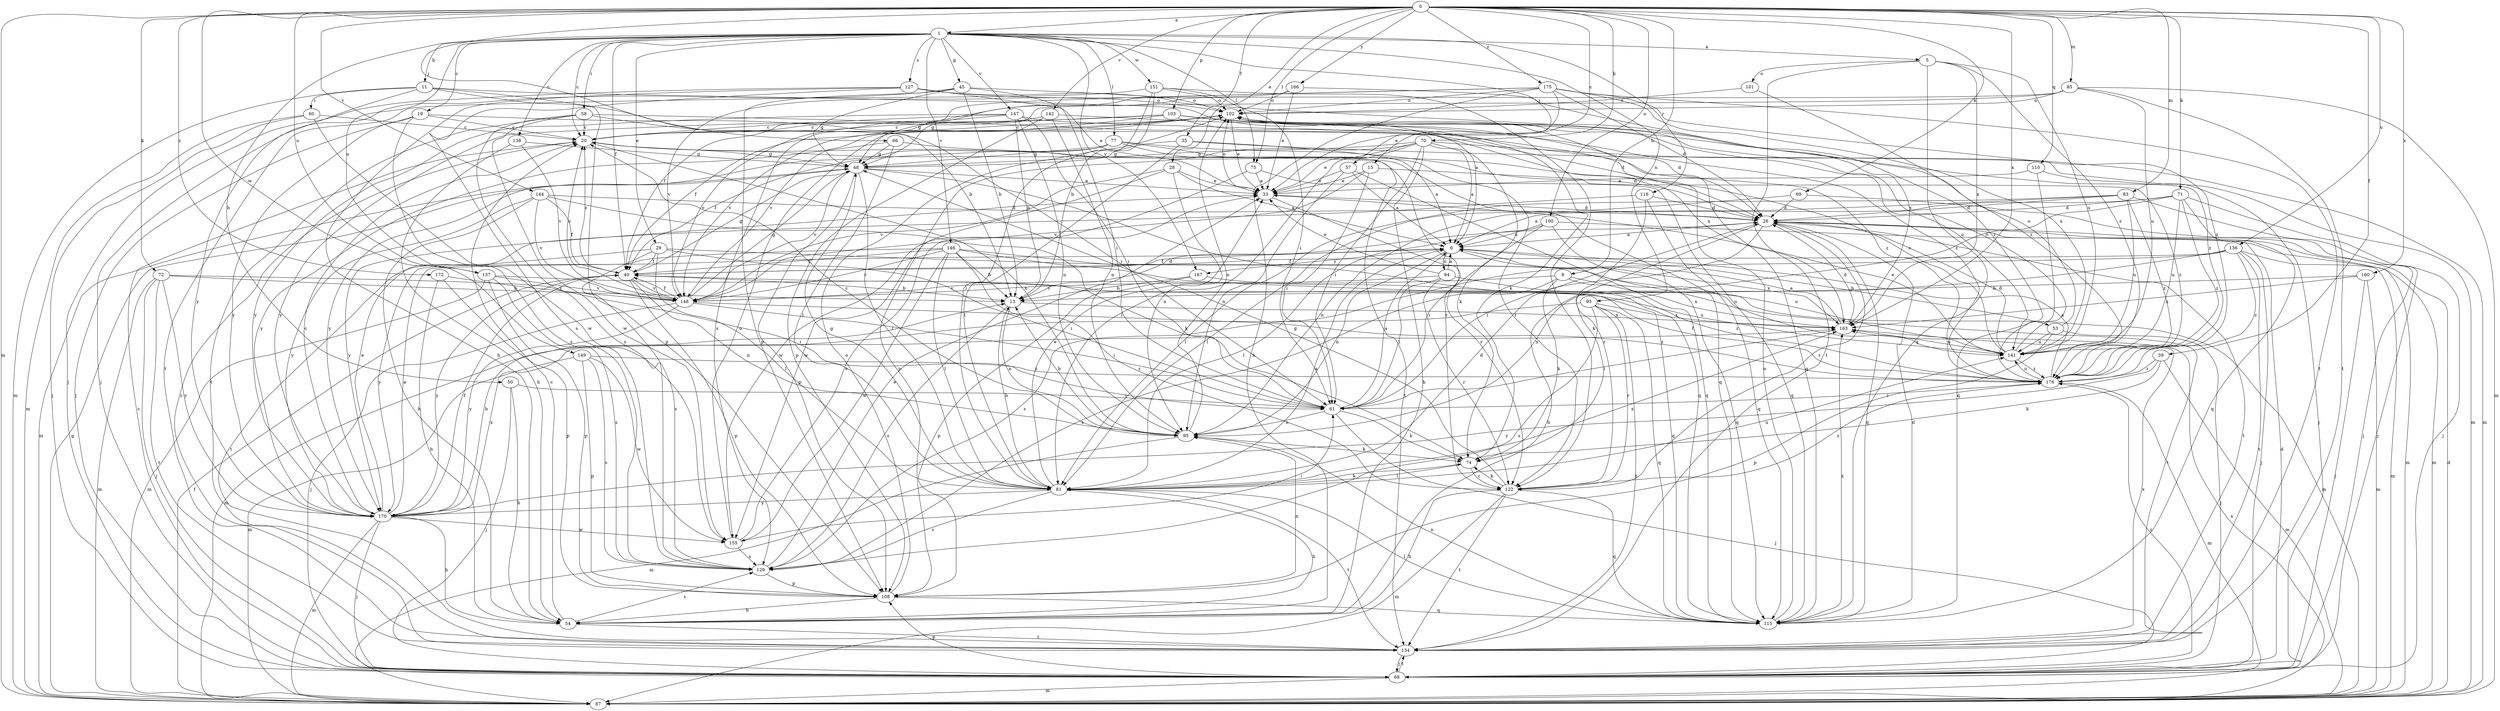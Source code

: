 strict digraph  {
0;
1;
5;
6;
8;
11;
13;
15;
19;
20;
26;
28;
29;
33;
35;
39;
40;
45;
48;
50;
53;
54;
57;
58;
60;
61;
66;
68;
69;
70;
71;
72;
74;
75;
77;
81;
83;
85;
87;
93;
94;
95;
100;
101;
102;
103;
108;
110;
115;
116;
122;
127;
129;
134;
136;
137;
138;
141;
142;
144;
146;
147;
148;
149;
151;
155;
160;
163;
166;
167;
170;
172;
175;
176;
0 -> 1  [label=a];
0 -> 8  [label=b];
0 -> 15  [label=c];
0 -> 28  [label=e];
0 -> 35  [label=f];
0 -> 39  [label=f];
0 -> 66  [label=j];
0 -> 69  [label=k];
0 -> 70  [label=k];
0 -> 71  [label=k];
0 -> 72  [label=k];
0 -> 75  [label=l];
0 -> 83  [label=m];
0 -> 85  [label=m];
0 -> 87  [label=m];
0 -> 100  [label=o];
0 -> 103  [label=p];
0 -> 110  [label=q];
0 -> 136  [label=u];
0 -> 137  [label=u];
0 -> 142  [label=v];
0 -> 144  [label=v];
0 -> 149  [label=w];
0 -> 160  [label=x];
0 -> 163  [label=x];
0 -> 166  [label=y];
0 -> 172  [label=z];
0 -> 175  [label=z];
1 -> 5  [label=a];
1 -> 11  [label=b];
1 -> 19  [label=c];
1 -> 20  [label=c];
1 -> 29  [label=e];
1 -> 40  [label=f];
1 -> 45  [label=g];
1 -> 50  [label=h];
1 -> 57  [label=i];
1 -> 58  [label=i];
1 -> 75  [label=l];
1 -> 77  [label=l];
1 -> 93  [label=n];
1 -> 116  [label=r];
1 -> 127  [label=s];
1 -> 137  [label=u];
1 -> 138  [label=u];
1 -> 146  [label=v];
1 -> 147  [label=v];
1 -> 151  [label=w];
1 -> 167  [label=y];
5 -> 101  [label=o];
5 -> 115  [label=q];
5 -> 134  [label=t];
5 -> 141  [label=u];
5 -> 163  [label=x];
5 -> 176  [label=z];
6 -> 40  [label=f];
6 -> 53  [label=h];
6 -> 94  [label=n];
6 -> 95  [label=n];
6 -> 163  [label=x];
6 -> 167  [label=y];
8 -> 74  [label=k];
8 -> 129  [label=s];
8 -> 134  [label=t];
8 -> 148  [label=v];
8 -> 163  [label=x];
11 -> 6  [label=a];
11 -> 13  [label=b];
11 -> 60  [label=i];
11 -> 87  [label=m];
11 -> 108  [label=p];
11 -> 170  [label=y];
13 -> 26  [label=d];
13 -> 95  [label=n];
13 -> 129  [label=s];
13 -> 163  [label=x];
15 -> 33  [label=e];
15 -> 61  [label=i];
15 -> 148  [label=v];
15 -> 176  [label=z];
19 -> 20  [label=c];
19 -> 26  [label=d];
19 -> 68  [label=j];
19 -> 129  [label=s];
19 -> 170  [label=y];
20 -> 48  [label=g];
20 -> 95  [label=n];
20 -> 122  [label=r];
26 -> 6  [label=a];
26 -> 54  [label=h];
26 -> 61  [label=i];
26 -> 87  [label=m];
26 -> 115  [label=q];
26 -> 122  [label=r];
26 -> 134  [label=t];
28 -> 6  [label=a];
28 -> 33  [label=e];
28 -> 95  [label=n];
28 -> 148  [label=v];
28 -> 155  [label=w];
29 -> 40  [label=f];
29 -> 61  [label=i];
29 -> 81  [label=l];
29 -> 129  [label=s];
29 -> 134  [label=t];
29 -> 141  [label=u];
33 -> 26  [label=d];
33 -> 102  [label=o];
33 -> 122  [label=r];
35 -> 6  [label=a];
35 -> 48  [label=g];
35 -> 81  [label=l];
35 -> 87  [label=m];
39 -> 74  [label=k];
39 -> 87  [label=m];
39 -> 170  [label=y];
39 -> 176  [label=z];
40 -> 13  [label=b];
40 -> 20  [label=c];
40 -> 48  [label=g];
40 -> 95  [label=n];
40 -> 108  [label=p];
40 -> 148  [label=v];
40 -> 170  [label=y];
45 -> 13  [label=b];
45 -> 48  [label=g];
45 -> 61  [label=i];
45 -> 68  [label=j];
45 -> 102  [label=o];
45 -> 108  [label=p];
48 -> 33  [label=e];
48 -> 81  [label=l];
48 -> 87  [label=m];
48 -> 108  [label=p];
48 -> 115  [label=q];
48 -> 148  [label=v];
50 -> 54  [label=h];
50 -> 61  [label=i];
50 -> 68  [label=j];
53 -> 68  [label=j];
53 -> 102  [label=o];
53 -> 108  [label=p];
53 -> 141  [label=u];
54 -> 20  [label=c];
54 -> 129  [label=s];
54 -> 134  [label=t];
57 -> 6  [label=a];
57 -> 33  [label=e];
57 -> 95  [label=n];
57 -> 115  [label=q];
58 -> 20  [label=c];
58 -> 61  [label=i];
58 -> 129  [label=s];
58 -> 134  [label=t];
58 -> 155  [label=w];
58 -> 163  [label=x];
60 -> 20  [label=c];
60 -> 68  [label=j];
60 -> 87  [label=m];
60 -> 155  [label=w];
61 -> 6  [label=a];
61 -> 68  [label=j];
61 -> 74  [label=k];
61 -> 95  [label=n];
66 -> 48  [label=g];
66 -> 81  [label=l];
66 -> 115  [label=q];
66 -> 170  [label=y];
68 -> 20  [label=c];
68 -> 26  [label=d];
68 -> 87  [label=m];
68 -> 108  [label=p];
68 -> 134  [label=t];
68 -> 176  [label=z];
69 -> 26  [label=d];
69 -> 68  [label=j];
69 -> 81  [label=l];
70 -> 6  [label=a];
70 -> 33  [label=e];
70 -> 48  [label=g];
70 -> 54  [label=h];
70 -> 61  [label=i];
70 -> 74  [label=k];
70 -> 81  [label=l];
70 -> 87  [label=m];
70 -> 108  [label=p];
71 -> 6  [label=a];
71 -> 26  [label=d];
71 -> 68  [label=j];
71 -> 74  [label=k];
71 -> 115  [label=q];
71 -> 141  [label=u];
71 -> 176  [label=z];
72 -> 13  [label=b];
72 -> 61  [label=i];
72 -> 68  [label=j];
72 -> 87  [label=m];
72 -> 134  [label=t];
72 -> 170  [label=y];
74 -> 81  [label=l];
74 -> 122  [label=r];
75 -> 33  [label=e];
75 -> 115  [label=q];
75 -> 155  [label=w];
77 -> 26  [label=d];
77 -> 40  [label=f];
77 -> 48  [label=g];
77 -> 122  [label=r];
77 -> 134  [label=t];
77 -> 170  [label=y];
81 -> 6  [label=a];
81 -> 13  [label=b];
81 -> 26  [label=d];
81 -> 33  [label=e];
81 -> 48  [label=g];
81 -> 54  [label=h];
81 -> 74  [label=k];
81 -> 129  [label=s];
81 -> 134  [label=t];
81 -> 141  [label=u];
81 -> 163  [label=x];
81 -> 170  [label=y];
83 -> 26  [label=d];
83 -> 68  [label=j];
83 -> 81  [label=l];
83 -> 95  [label=n];
83 -> 141  [label=u];
83 -> 176  [label=z];
85 -> 48  [label=g];
85 -> 87  [label=m];
85 -> 102  [label=o];
85 -> 129  [label=s];
85 -> 134  [label=t];
85 -> 141  [label=u];
87 -> 26  [label=d];
87 -> 40  [label=f];
87 -> 48  [label=g];
87 -> 163  [label=x];
93 -> 87  [label=m];
93 -> 115  [label=q];
93 -> 122  [label=r];
93 -> 129  [label=s];
93 -> 134  [label=t];
93 -> 163  [label=x];
94 -> 6  [label=a];
94 -> 33  [label=e];
94 -> 61  [label=i];
94 -> 87  [label=m];
94 -> 122  [label=r];
94 -> 148  [label=v];
95 -> 13  [label=b];
95 -> 20  [label=c];
95 -> 74  [label=k];
95 -> 87  [label=m];
95 -> 102  [label=o];
100 -> 6  [label=a];
100 -> 61  [label=i];
100 -> 81  [label=l];
100 -> 87  [label=m];
100 -> 115  [label=q];
101 -> 102  [label=o];
101 -> 176  [label=z];
102 -> 20  [label=c];
102 -> 33  [label=e];
102 -> 40  [label=f];
102 -> 115  [label=q];
102 -> 141  [label=u];
102 -> 148  [label=v];
103 -> 20  [label=c];
103 -> 26  [label=d];
103 -> 74  [label=k];
103 -> 148  [label=v];
103 -> 170  [label=y];
103 -> 176  [label=z];
108 -> 54  [label=h];
108 -> 95  [label=n];
108 -> 102  [label=o];
108 -> 115  [label=q];
110 -> 33  [label=e];
110 -> 68  [label=j];
110 -> 115  [label=q];
115 -> 26  [label=d];
115 -> 81  [label=l];
115 -> 95  [label=n];
115 -> 102  [label=o];
115 -> 163  [label=x];
116 -> 26  [label=d];
116 -> 115  [label=q];
116 -> 122  [label=r];
116 -> 170  [label=y];
122 -> 48  [label=g];
122 -> 54  [label=h];
122 -> 74  [label=k];
122 -> 87  [label=m];
122 -> 115  [label=q];
122 -> 134  [label=t];
122 -> 176  [label=z];
127 -> 33  [label=e];
127 -> 54  [label=h];
127 -> 68  [label=j];
127 -> 102  [label=o];
127 -> 129  [label=s];
127 -> 176  [label=z];
129 -> 33  [label=e];
129 -> 108  [label=p];
134 -> 20  [label=c];
134 -> 68  [label=j];
134 -> 163  [label=x];
136 -> 40  [label=f];
136 -> 68  [label=j];
136 -> 87  [label=m];
136 -> 95  [label=n];
136 -> 129  [label=s];
136 -> 134  [label=t];
136 -> 176  [label=z];
137 -> 87  [label=m];
137 -> 108  [label=p];
137 -> 129  [label=s];
137 -> 141  [label=u];
137 -> 148  [label=v];
138 -> 48  [label=g];
138 -> 54  [label=h];
138 -> 148  [label=v];
141 -> 20  [label=c];
141 -> 26  [label=d];
141 -> 33  [label=e];
141 -> 102  [label=o];
141 -> 176  [label=z];
142 -> 20  [label=c];
142 -> 95  [label=n];
142 -> 108  [label=p];
142 -> 176  [label=z];
144 -> 26  [label=d];
144 -> 40  [label=f];
144 -> 54  [label=h];
144 -> 74  [label=k];
144 -> 148  [label=v];
144 -> 170  [label=y];
146 -> 13  [label=b];
146 -> 40  [label=f];
146 -> 81  [label=l];
146 -> 115  [label=q];
146 -> 122  [label=r];
146 -> 141  [label=u];
146 -> 148  [label=v];
146 -> 155  [label=w];
146 -> 170  [label=y];
147 -> 13  [label=b];
147 -> 20  [label=c];
147 -> 61  [label=i];
147 -> 95  [label=n];
147 -> 148  [label=v];
147 -> 170  [label=y];
147 -> 176  [label=z];
148 -> 20  [label=c];
148 -> 40  [label=f];
148 -> 48  [label=g];
148 -> 61  [label=i];
148 -> 68  [label=j];
148 -> 170  [label=y];
148 -> 176  [label=z];
149 -> 87  [label=m];
149 -> 108  [label=p];
149 -> 129  [label=s];
149 -> 155  [label=w];
149 -> 176  [label=z];
151 -> 13  [label=b];
151 -> 61  [label=i];
151 -> 81  [label=l];
151 -> 102  [label=o];
151 -> 122  [label=r];
151 -> 134  [label=t];
155 -> 33  [label=e];
155 -> 61  [label=i];
155 -> 102  [label=o];
155 -> 129  [label=s];
160 -> 13  [label=b];
160 -> 68  [label=j];
160 -> 87  [label=m];
160 -> 163  [label=x];
163 -> 6  [label=a];
163 -> 26  [label=d];
163 -> 61  [label=i];
163 -> 141  [label=u];
166 -> 33  [label=e];
166 -> 102  [label=o];
166 -> 148  [label=v];
166 -> 163  [label=x];
167 -> 13  [label=b];
167 -> 108  [label=p];
167 -> 176  [label=z];
170 -> 6  [label=a];
170 -> 13  [label=b];
170 -> 20  [label=c];
170 -> 33  [label=e];
170 -> 40  [label=f];
170 -> 54  [label=h];
170 -> 68  [label=j];
170 -> 87  [label=m];
170 -> 155  [label=w];
170 -> 163  [label=x];
172 -> 54  [label=h];
172 -> 108  [label=p];
172 -> 148  [label=v];
175 -> 26  [label=d];
175 -> 33  [label=e];
175 -> 40  [label=f];
175 -> 48  [label=g];
175 -> 54  [label=h];
175 -> 102  [label=o];
175 -> 134  [label=t];
175 -> 141  [label=u];
175 -> 176  [label=z];
176 -> 6  [label=a];
176 -> 40  [label=f];
176 -> 61  [label=i];
176 -> 87  [label=m];
176 -> 141  [label=u];
}

